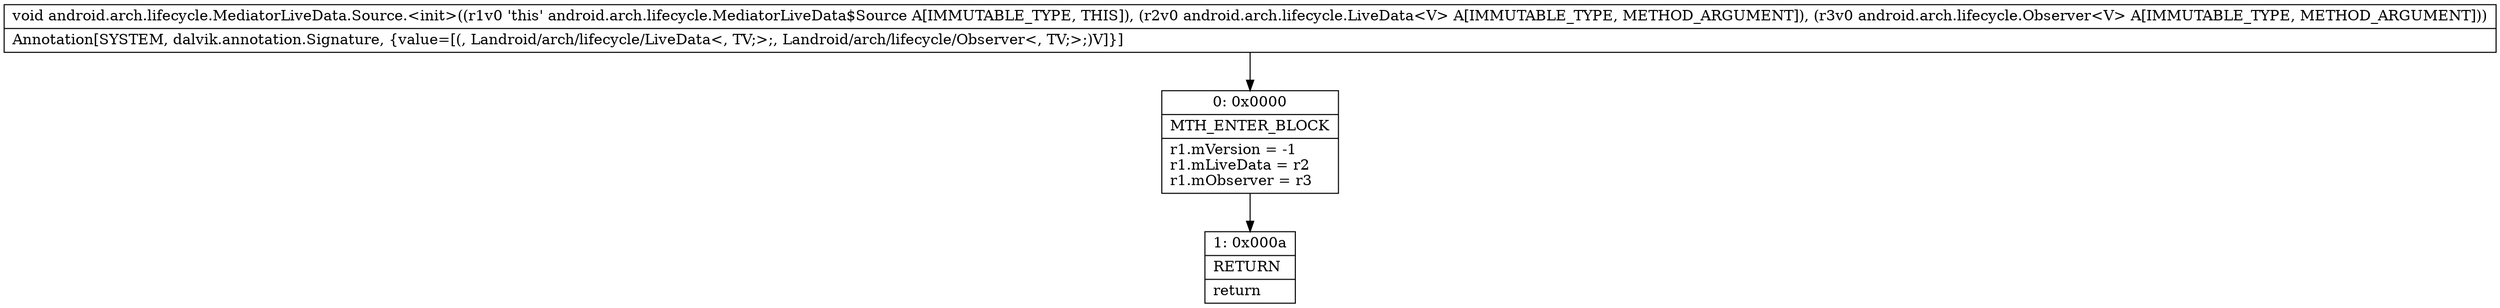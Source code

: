 digraph "CFG forandroid.arch.lifecycle.MediatorLiveData.Source.\<init\>(Landroid\/arch\/lifecycle\/LiveData;Landroid\/arch\/lifecycle\/Observer;)V" {
Node_0 [shape=record,label="{0\:\ 0x0000|MTH_ENTER_BLOCK\l|r1.mVersion = \-1\lr1.mLiveData = r2\lr1.mObserver = r3\l}"];
Node_1 [shape=record,label="{1\:\ 0x000a|RETURN\l|return\l}"];
MethodNode[shape=record,label="{void android.arch.lifecycle.MediatorLiveData.Source.\<init\>((r1v0 'this' android.arch.lifecycle.MediatorLiveData$Source A[IMMUTABLE_TYPE, THIS]), (r2v0 android.arch.lifecycle.LiveData\<V\> A[IMMUTABLE_TYPE, METHOD_ARGUMENT]), (r3v0 android.arch.lifecycle.Observer\<V\> A[IMMUTABLE_TYPE, METHOD_ARGUMENT]))  | Annotation[SYSTEM, dalvik.annotation.Signature, \{value=[(, Landroid\/arch\/lifecycle\/LiveData\<, TV;\>;, Landroid\/arch\/lifecycle\/Observer\<, TV;\>;)V]\}]\l}"];
MethodNode -> Node_0;
Node_0 -> Node_1;
}

